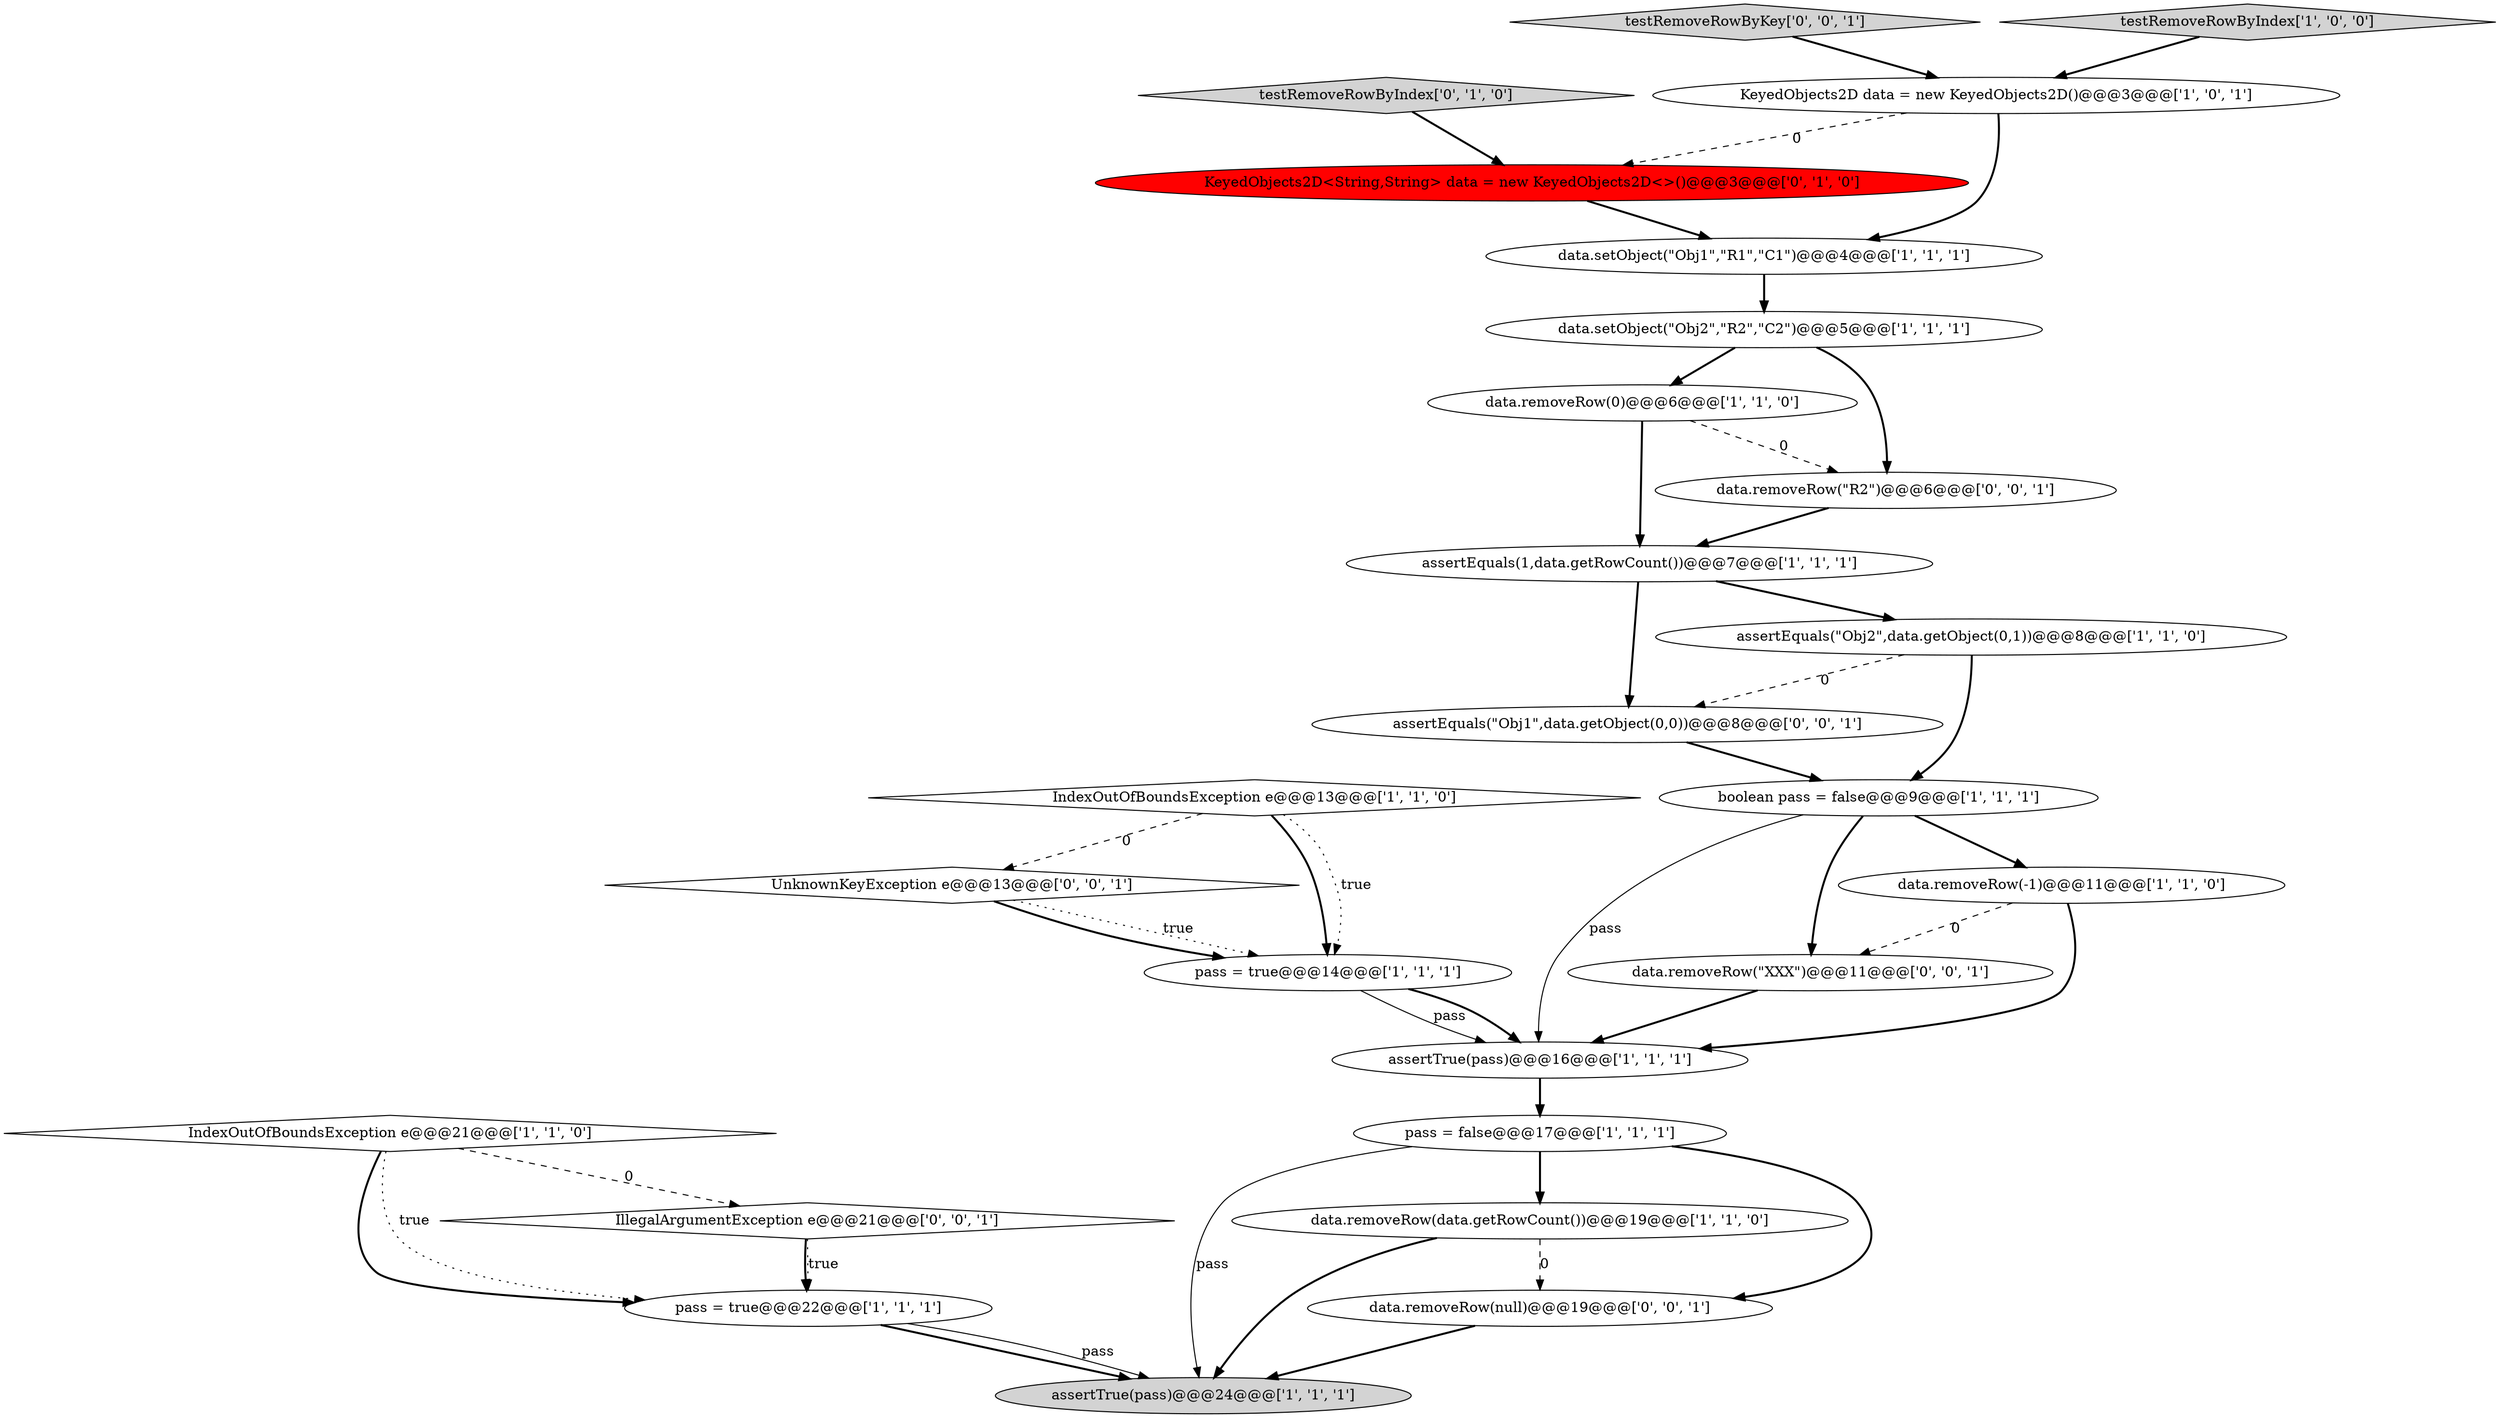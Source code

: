 digraph {
19 [style = filled, label = "assertEquals(\"Obj1\",data.getObject(0,0))@@@8@@@['0', '0', '1']", fillcolor = white, shape = ellipse image = "AAA0AAABBB3BBB"];
17 [style = filled, label = "testRemoveRowByIndex['0', '1', '0']", fillcolor = lightgray, shape = diamond image = "AAA0AAABBB2BBB"];
11 [style = filled, label = "boolean pass = false@@@9@@@['1', '1', '1']", fillcolor = white, shape = ellipse image = "AAA0AAABBB1BBB"];
23 [style = filled, label = "testRemoveRowByKey['0', '0', '1']", fillcolor = lightgray, shape = diamond image = "AAA0AAABBB3BBB"];
12 [style = filled, label = "assertTrue(pass)@@@24@@@['1', '1', '1']", fillcolor = lightgray, shape = ellipse image = "AAA0AAABBB1BBB"];
22 [style = filled, label = "UnknownKeyException e@@@13@@@['0', '0', '1']", fillcolor = white, shape = diamond image = "AAA0AAABBB3BBB"];
4 [style = filled, label = "pass = true@@@14@@@['1', '1', '1']", fillcolor = white, shape = ellipse image = "AAA0AAABBB1BBB"];
2 [style = filled, label = "testRemoveRowByIndex['1', '0', '0']", fillcolor = lightgray, shape = diamond image = "AAA0AAABBB1BBB"];
5 [style = filled, label = "assertTrue(pass)@@@16@@@['1', '1', '1']", fillcolor = white, shape = ellipse image = "AAA0AAABBB1BBB"];
7 [style = filled, label = "data.removeRow(0)@@@6@@@['1', '1', '0']", fillcolor = white, shape = ellipse image = "AAA0AAABBB1BBB"];
9 [style = filled, label = "IndexOutOfBoundsException e@@@21@@@['1', '1', '0']", fillcolor = white, shape = diamond image = "AAA0AAABBB1BBB"];
18 [style = filled, label = "KeyedObjects2D<String,String> data = new KeyedObjects2D<>()@@@3@@@['0', '1', '0']", fillcolor = red, shape = ellipse image = "AAA1AAABBB2BBB"];
20 [style = filled, label = "data.removeRow(\"XXX\")@@@11@@@['0', '0', '1']", fillcolor = white, shape = ellipse image = "AAA0AAABBB3BBB"];
0 [style = filled, label = "KeyedObjects2D data = new KeyedObjects2D()@@@3@@@['1', '0', '1']", fillcolor = white, shape = ellipse image = "AAA0AAABBB1BBB"];
10 [style = filled, label = "pass = true@@@22@@@['1', '1', '1']", fillcolor = white, shape = ellipse image = "AAA0AAABBB1BBB"];
3 [style = filled, label = "pass = false@@@17@@@['1', '1', '1']", fillcolor = white, shape = ellipse image = "AAA0AAABBB1BBB"];
6 [style = filled, label = "IndexOutOfBoundsException e@@@13@@@['1', '1', '0']", fillcolor = white, shape = diamond image = "AAA0AAABBB1BBB"];
8 [style = filled, label = "assertEquals(\"Obj2\",data.getObject(0,1))@@@8@@@['1', '1', '0']", fillcolor = white, shape = ellipse image = "AAA0AAABBB1BBB"];
1 [style = filled, label = "data.removeRow(data.getRowCount())@@@19@@@['1', '1', '0']", fillcolor = white, shape = ellipse image = "AAA0AAABBB1BBB"];
15 [style = filled, label = "data.setObject(\"Obj2\",\"R2\",\"C2\")@@@5@@@['1', '1', '1']", fillcolor = white, shape = ellipse image = "AAA0AAABBB1BBB"];
16 [style = filled, label = "assertEquals(1,data.getRowCount())@@@7@@@['1', '1', '1']", fillcolor = white, shape = ellipse image = "AAA0AAABBB1BBB"];
24 [style = filled, label = "data.removeRow(null)@@@19@@@['0', '0', '1']", fillcolor = white, shape = ellipse image = "AAA0AAABBB3BBB"];
13 [style = filled, label = "data.setObject(\"Obj1\",\"R1\",\"C1\")@@@4@@@['1', '1', '1']", fillcolor = white, shape = ellipse image = "AAA0AAABBB1BBB"];
14 [style = filled, label = "data.removeRow(-1)@@@11@@@['1', '1', '0']", fillcolor = white, shape = ellipse image = "AAA0AAABBB1BBB"];
25 [style = filled, label = "IllegalArgumentException e@@@21@@@['0', '0', '1']", fillcolor = white, shape = diamond image = "AAA0AAABBB3BBB"];
21 [style = filled, label = "data.removeRow(\"R2\")@@@6@@@['0', '0', '1']", fillcolor = white, shape = ellipse image = "AAA0AAABBB3BBB"];
5->3 [style = bold, label=""];
11->20 [style = bold, label=""];
11->5 [style = solid, label="pass"];
8->19 [style = dashed, label="0"];
24->12 [style = bold, label=""];
7->21 [style = dashed, label="0"];
15->7 [style = bold, label=""];
0->13 [style = bold, label=""];
16->8 [style = bold, label=""];
3->1 [style = bold, label=""];
11->14 [style = bold, label=""];
3->24 [style = bold, label=""];
15->21 [style = bold, label=""];
14->20 [style = dashed, label="0"];
19->11 [style = bold, label=""];
9->10 [style = bold, label=""];
16->19 [style = bold, label=""];
23->0 [style = bold, label=""];
6->22 [style = dashed, label="0"];
20->5 [style = bold, label=""];
22->4 [style = bold, label=""];
3->12 [style = solid, label="pass"];
6->4 [style = bold, label=""];
2->0 [style = bold, label=""];
6->4 [style = dotted, label="true"];
10->12 [style = bold, label=""];
1->24 [style = dashed, label="0"];
7->16 [style = bold, label=""];
9->25 [style = dashed, label="0"];
18->13 [style = bold, label=""];
1->12 [style = bold, label=""];
21->16 [style = bold, label=""];
4->5 [style = solid, label="pass"];
0->18 [style = dashed, label="0"];
25->10 [style = bold, label=""];
13->15 [style = bold, label=""];
25->10 [style = dotted, label="true"];
10->12 [style = solid, label="pass"];
9->10 [style = dotted, label="true"];
8->11 [style = bold, label=""];
22->4 [style = dotted, label="true"];
4->5 [style = bold, label=""];
17->18 [style = bold, label=""];
14->5 [style = bold, label=""];
}
